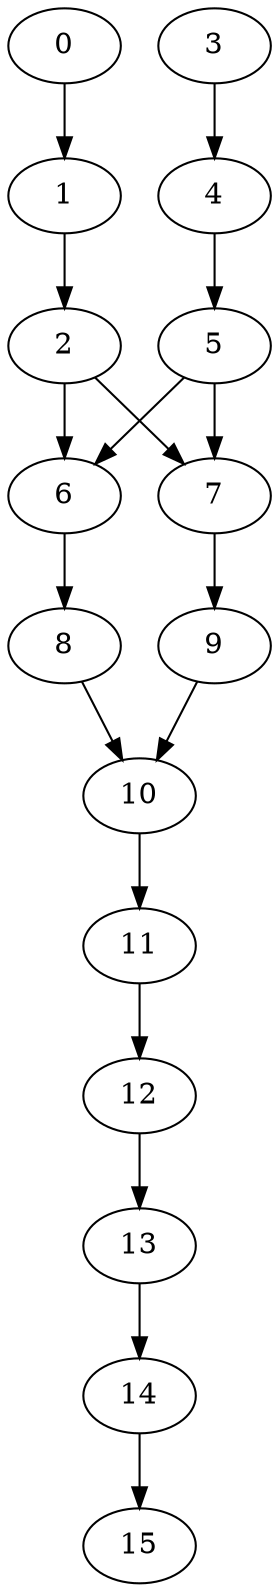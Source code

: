  /* ------- Device model pragma ------- 
[SupportedOps] = {GATE, AND};  
[SupportedOps] = {IO, INPUT, OUTPUT};
*/
strict digraph  {
0  [G_Name="IO1.inPinA", G_CellType="PinCell", G_NodeType="IN", G_VisualX="0", G_VisualY="3"];
1  [G_Name="IO1", G_CellType="FuncCell", G_NodeType="IO", G_VisualX="0.75", G_VisualY="3"];
2  [G_Name="IO1.outPinA", G_CellType="PinCell", G_NodeType="OUT", G_VisualX="1.5", G_VisualY="3"];

3  [G_Name="IO2.inPinA", G_CellType="PinCell", G_NodeType="IN", G_VisualX="0", G_VisualY="1"];
4  [G_Name="IO2", G_CellType="FuncCell", G_NodeType="IO", G_VisualX="0.75", G_VisualY="1"];
5  [G_Name="IO2.outPinA", G_CellType="PinCell", G_NodeType="OUT", G_VisualX="1.5", G_VisualY="1"];

6 [G_Name="MUX1", G_CellType="RouteCell", G_NodeType="MUX", G_VisualX="2.5", G_VisualY="3"];
7 [G_Name="MUX2", G_CellType="RouteCell", G_NodeType="MUX", G_VisualX="2.5", G_VisualY="1"];

8  [G_Name="Gate1.inPinA", G_CellType="PinCell", G_NodeType="IN", G_VisualX="3", G_VisualY="3"];
9  [G_Name="Gate1.inPinB", G_CellType="PinCell", G_NodeType="IN", G_VisualX="3", G_VisualY="1"];
10  [G_Name="Gate1", G_CellType="FuncCell", G_NodeType="GATE", G_VisualX="3.75", G_VisualY="2"];
11  [G_Name="Gate1.outPinA", G_CellType="PinCell", G_NodeType="OUT", G_VisualX="4.5", G_VisualY="2"];

12 [G_Name="REG1", G_CellType="RouteCell", G_NodeType="REG", G_VisualX="5.5", G_VisualY="2"];

13  [G_Name="IO3.inPinA", G_CellType="PinCell", G_NodeType="IN", G_VisualX="6", G_VisualY="2"];
14  [G_Name="IO3", G_CellType="FuncCell", G_NodeType="IO", G_VisualX="6.75", G_VisualY="2"];
15  [G_Name="IO3.outPinA", G_CellType="PinCell", G_NodeType="OUT", G_VisualX="7.5", G_VisualY="2"];


//1st I/O layer:
0 -> 1; //Connection of input pin to the I/O block
1 -> 2; //Connection of I/O block to the output pin 

3 -> 4; //Connection of input pin to the I/O block
4 -> 5; //Connection of I/O block to the output pin 

//Interconnect layer:
2 -> 6;
5 -> 6;

2 -> 7;
5 -> 7;

//Gate layer:
6 -> 8;
7 -> 9;
8 -> 10;
9 -> 10;
10 -> 11;

//Reg layer:
11 -> 12;

//I/O layer:
12 -> 13;
13 -> 14;
14 -> 15;
}
